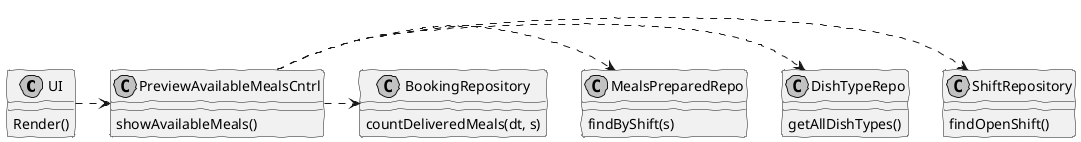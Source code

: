 @startuml

'http://plantuml.com/skinparam.html
skinparam handwritten true
skinparam monochrome true
skinparam packageStyle rect
skinparam defaultFontName FG Virgil
skinparam shadowing false

class UI
class PreviewAvailableMealsCntrl
class ShiftRepository
class DishTypeRepo
class MealsPreparedRepo
class BookingRepository


UI .> PreviewAvailableMealsCntrl
PreviewAvailableMealsCntrl .> ShiftRepository
PreviewAvailableMealsCntrl .> DishTypeRepo
PreviewAvailableMealsCntrl .> MealsPreparedRepo
PreviewAvailableMealsCntrl .> BookingRepository

UI : Render()
PreviewAvailableMealsCntrl : showAvailableMeals()
ShiftRepository : findOpenShift()
DishTypeRepo : getAllDishTypes()
MealsPreparedRepo : findByShift(s)
BookingRepository : countDeliveredMeals(dt, s)

@enduml